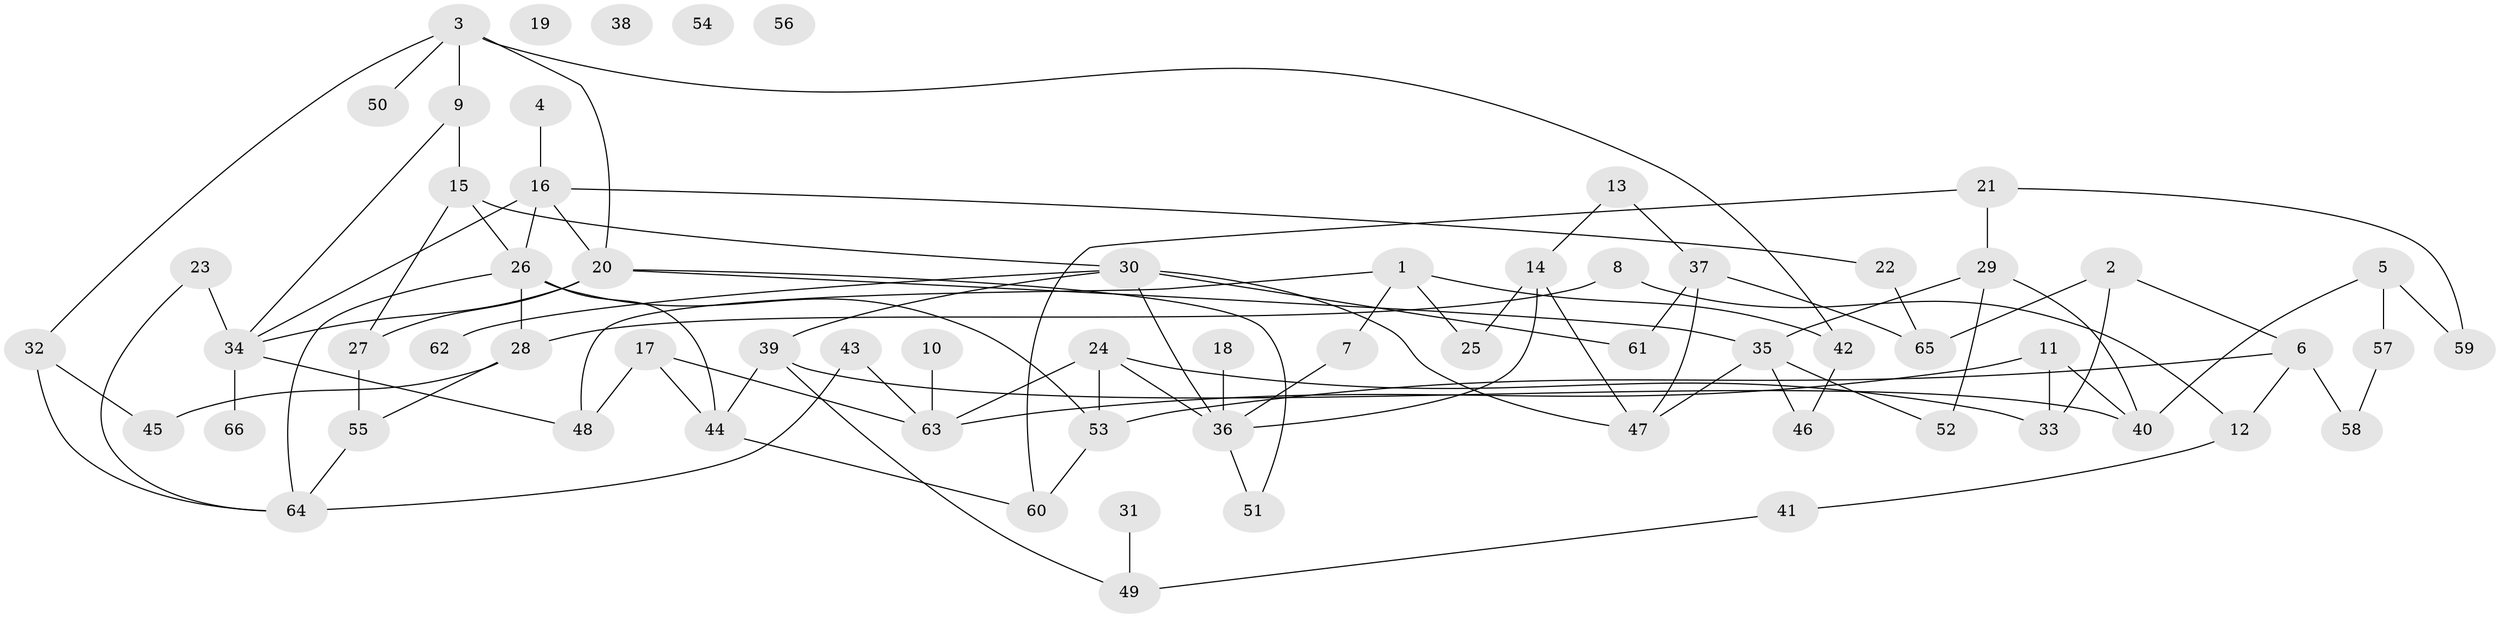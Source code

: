 // Generated by graph-tools (version 1.1) at 2025/13/03/09/25 04:13:13]
// undirected, 66 vertices, 97 edges
graph export_dot {
graph [start="1"]
  node [color=gray90,style=filled];
  1;
  2;
  3;
  4;
  5;
  6;
  7;
  8;
  9;
  10;
  11;
  12;
  13;
  14;
  15;
  16;
  17;
  18;
  19;
  20;
  21;
  22;
  23;
  24;
  25;
  26;
  27;
  28;
  29;
  30;
  31;
  32;
  33;
  34;
  35;
  36;
  37;
  38;
  39;
  40;
  41;
  42;
  43;
  44;
  45;
  46;
  47;
  48;
  49;
  50;
  51;
  52;
  53;
  54;
  55;
  56;
  57;
  58;
  59;
  60;
  61;
  62;
  63;
  64;
  65;
  66;
  1 -- 7;
  1 -- 25;
  1 -- 42;
  1 -- 48;
  2 -- 6;
  2 -- 33;
  2 -- 65;
  3 -- 9;
  3 -- 20;
  3 -- 32;
  3 -- 42;
  3 -- 50;
  4 -- 16;
  5 -- 40;
  5 -- 57;
  5 -- 59;
  6 -- 12;
  6 -- 53;
  6 -- 58;
  7 -- 36;
  8 -- 12;
  8 -- 28;
  9 -- 15;
  9 -- 34;
  10 -- 63;
  11 -- 33;
  11 -- 40;
  11 -- 63;
  12 -- 41;
  13 -- 14;
  13 -- 37;
  14 -- 25;
  14 -- 36;
  14 -- 47;
  15 -- 26;
  15 -- 27;
  15 -- 30;
  16 -- 20;
  16 -- 22;
  16 -- 26;
  16 -- 34;
  17 -- 44;
  17 -- 48;
  17 -- 63;
  18 -- 36;
  20 -- 27;
  20 -- 34;
  20 -- 35;
  20 -- 51;
  21 -- 29;
  21 -- 59;
  21 -- 60;
  22 -- 65;
  23 -- 34;
  23 -- 64;
  24 -- 33;
  24 -- 36;
  24 -- 53;
  24 -- 63;
  26 -- 28;
  26 -- 44;
  26 -- 53;
  26 -- 64;
  27 -- 55;
  28 -- 45;
  28 -- 55;
  29 -- 35;
  29 -- 40;
  29 -- 52;
  30 -- 36;
  30 -- 39;
  30 -- 47;
  30 -- 61;
  30 -- 62;
  31 -- 49;
  32 -- 45;
  32 -- 64;
  34 -- 48;
  34 -- 66;
  35 -- 46;
  35 -- 47;
  35 -- 52;
  36 -- 51;
  37 -- 47;
  37 -- 61;
  37 -- 65;
  39 -- 40;
  39 -- 44;
  39 -- 49;
  41 -- 49;
  42 -- 46;
  43 -- 63;
  43 -- 64;
  44 -- 60;
  53 -- 60;
  55 -- 64;
  57 -- 58;
}
